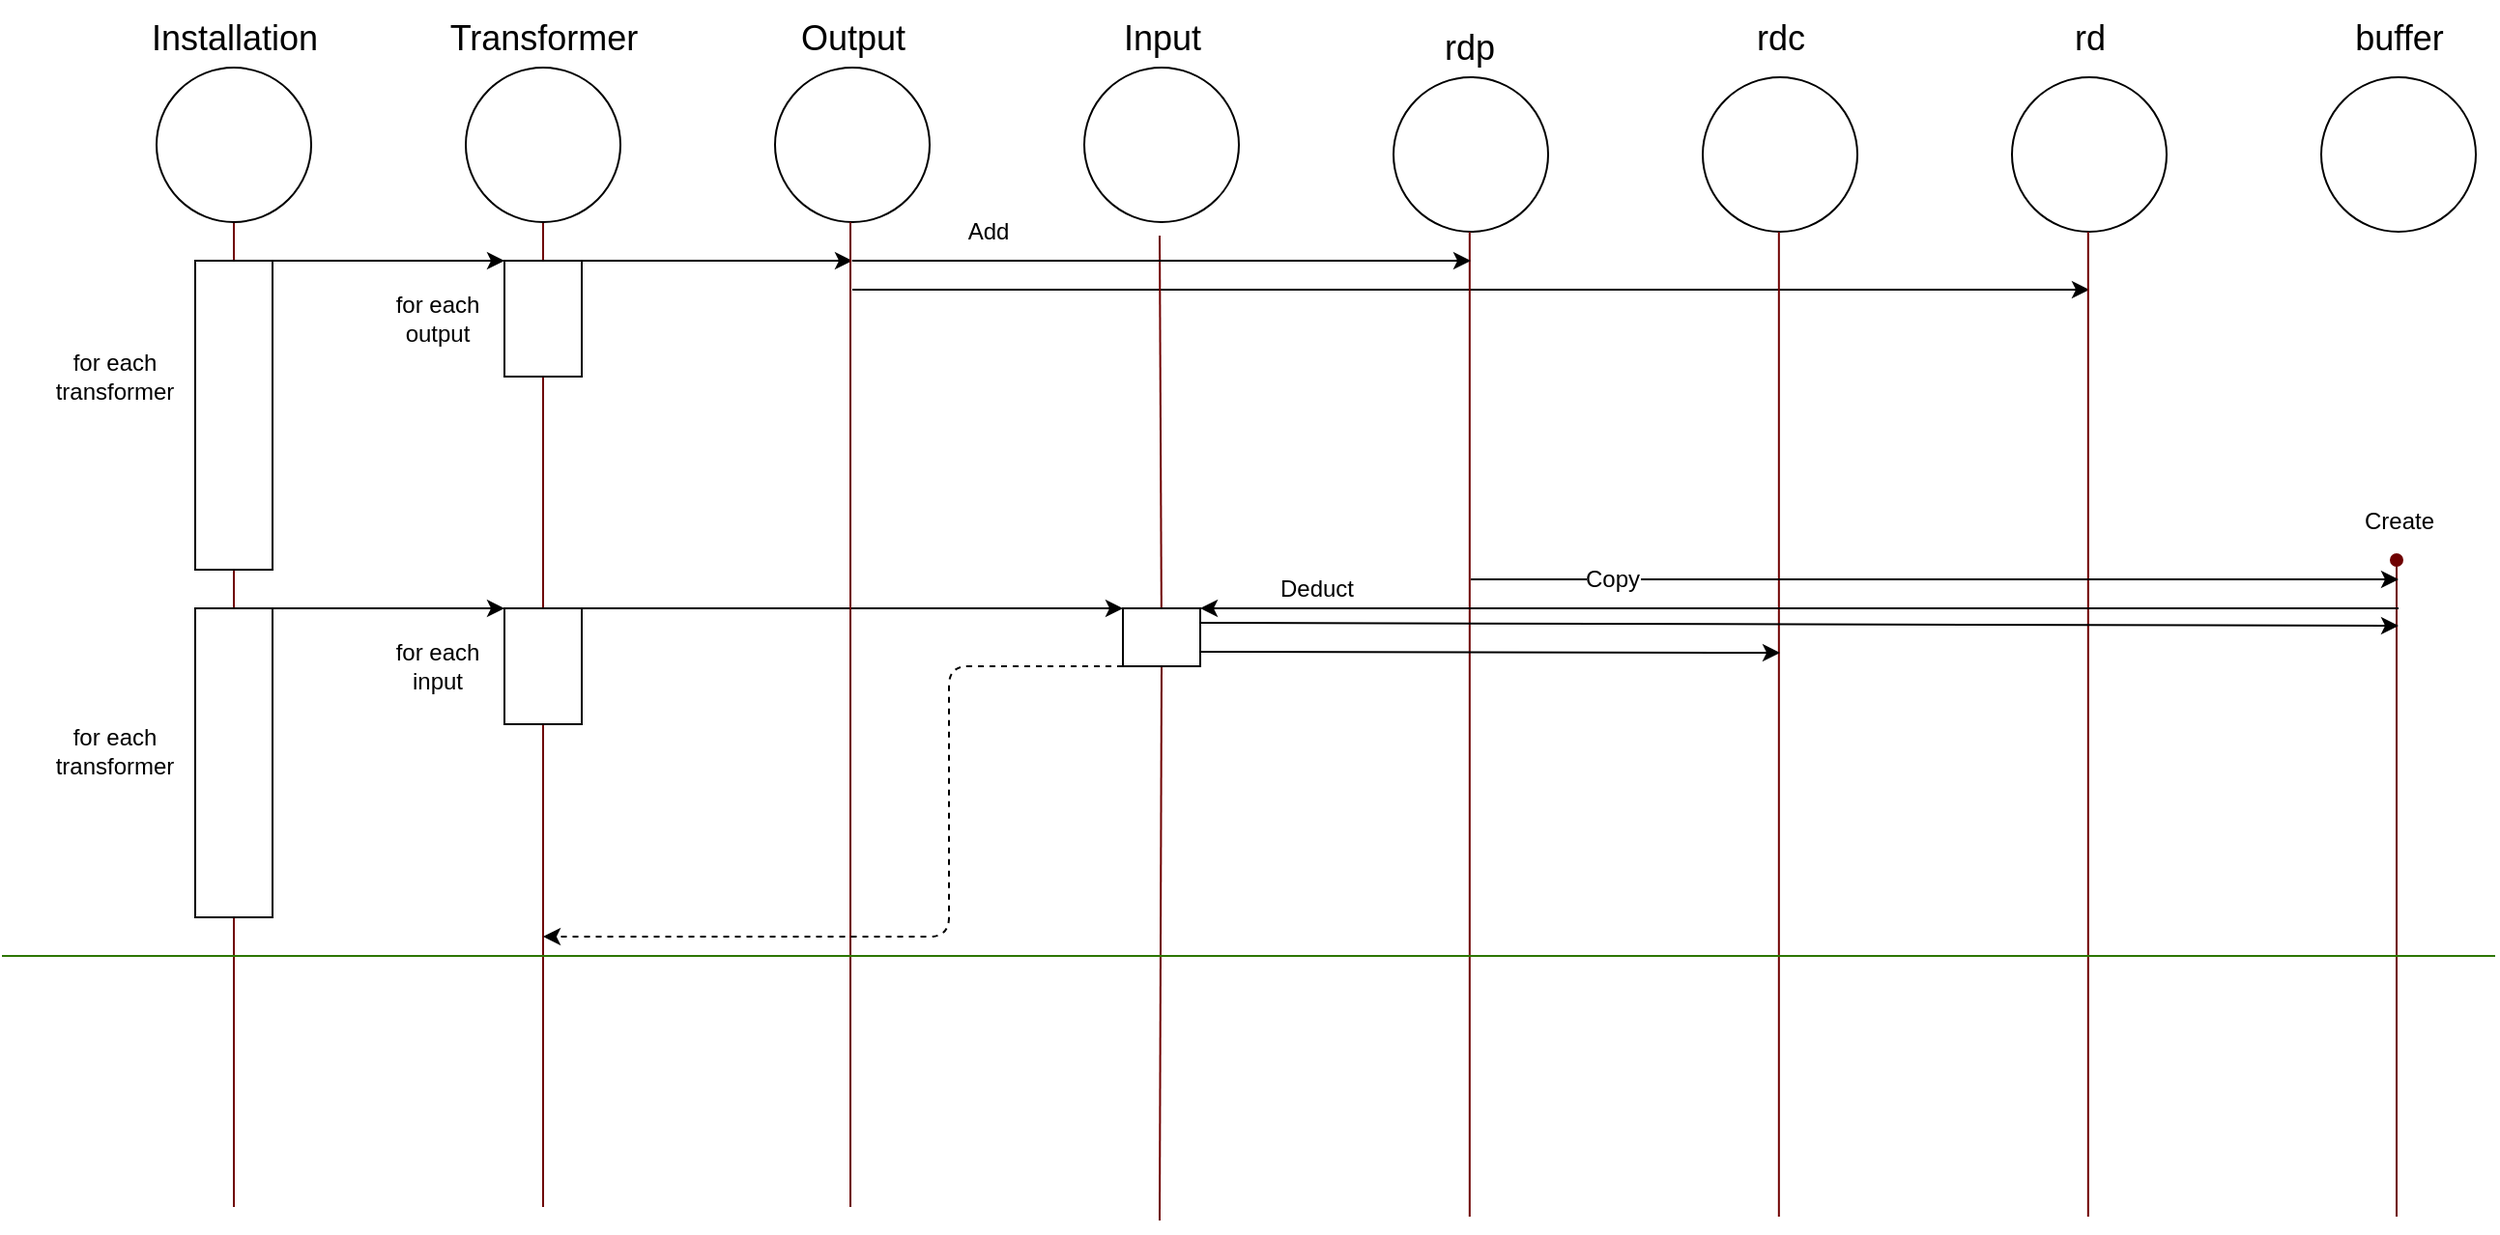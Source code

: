<mxfile>
    <diagram id="XzvL14MpV3o9M-MEGPuH" name="sequence">
        <mxGraphModel dx="1525" dy="1073" grid="1" gridSize="10" guides="1" tooltips="1" connect="1" arrows="1" fold="1" page="1" pageScale="1" pageWidth="827" pageHeight="1169" math="0" shadow="0">
            <root>
                <mxCell id="0"/>
                <mxCell id="1" parent="0"/>
                <mxCell id="95" value="" style="endArrow=none;html=1;strokeWidth=1;entryX=0.5;entryY=1;entryDx=0;entryDy=0;startArrow=none;fillColor=#a20025;strokeColor=#6F0000;" edge="1" parent="1" source="134" target="96">
                    <mxGeometry width="50" height="50" relative="1" as="geometry">
                        <mxPoint x="120" y="650" as="sourcePoint"/>
                        <mxPoint x="120" y="90" as="targetPoint"/>
                    </mxGeometry>
                </mxCell>
                <mxCell id="96" value="" style="ellipse;whiteSpace=wrap;html=1;aspect=fixed;" vertex="1" parent="1">
                    <mxGeometry x="80" y="60" width="80" height="80" as="geometry"/>
                </mxCell>
                <mxCell id="97" value="" style="endArrow=none;html=1;strokeWidth=1;entryX=0.5;entryY=1;entryDx=0;entryDy=0;fillColor=#a20025;strokeColor=#6F0000;" edge="1" parent="1" target="98">
                    <mxGeometry width="50" height="50" relative="1" as="geometry">
                        <mxPoint x="280" y="650" as="sourcePoint"/>
                        <mxPoint x="240" y="90" as="targetPoint"/>
                    </mxGeometry>
                </mxCell>
                <mxCell id="98" value="" style="ellipse;whiteSpace=wrap;html=1;aspect=fixed;" vertex="1" parent="1">
                    <mxGeometry x="240" y="60" width="80" height="80" as="geometry"/>
                </mxCell>
                <mxCell id="99" value="&lt;font style=&quot;font-size: 18px;&quot;&gt;Installation&lt;/font&gt;" style="text;html=1;align=center;verticalAlign=middle;resizable=0;points=[];autosize=1;strokeColor=none;fillColor=none;" vertex="1" parent="1">
                    <mxGeometry x="65" y="25" width="110" height="40" as="geometry"/>
                </mxCell>
                <mxCell id="100" value="&lt;font style=&quot;font-size: 18px;&quot;&gt;Transformer&lt;/font&gt;" style="text;html=1;align=center;verticalAlign=middle;resizable=0;points=[];autosize=1;strokeColor=none;fillColor=none;" vertex="1" parent="1">
                    <mxGeometry x="220" y="25" width="120" height="40" as="geometry"/>
                </mxCell>
                <mxCell id="101" value="" style="rounded=0;whiteSpace=wrap;html=1;fontSize=18;" vertex="1" parent="1">
                    <mxGeometry x="100" y="160" width="40" height="160" as="geometry"/>
                </mxCell>
                <mxCell id="120" style="edgeStyle=none;html=1;fontSize=12;" edge="1" parent="1">
                    <mxGeometry relative="1" as="geometry">
                        <mxPoint x="1080" y="175" as="targetPoint"/>
                        <mxPoint x="440" y="175" as="sourcePoint"/>
                    </mxGeometry>
                </mxCell>
                <mxCell id="154" style="edgeStyle=none;comic=0;jumpStyle=none;html=1;exitX=1;exitY=0;exitDx=0;exitDy=0;shadow=0;strokeColor=default;fontSize=12;startArrow=none;startFill=0;endArrow=classic;endFill=1;sourcePerimeterSpacing=6;" edge="1" parent="1" source="102">
                    <mxGeometry relative="1" as="geometry">
                        <mxPoint x="440" y="160" as="targetPoint"/>
                    </mxGeometry>
                </mxCell>
                <mxCell id="102" value="" style="rounded=0;whiteSpace=wrap;html=1;fontSize=18;" vertex="1" parent="1">
                    <mxGeometry x="260" y="160" width="40" height="60" as="geometry"/>
                </mxCell>
                <mxCell id="103" value="" style="endArrow=classic;html=1;fontSize=18;exitX=1;exitY=0;exitDx=0;exitDy=0;entryX=0;entryY=0;entryDx=0;entryDy=0;" edge="1" parent="1" source="101" target="102">
                    <mxGeometry width="50" height="50" relative="1" as="geometry">
                        <mxPoint x="190" y="250" as="sourcePoint"/>
                        <mxPoint x="240" y="200" as="targetPoint"/>
                    </mxGeometry>
                </mxCell>
                <mxCell id="106" value="" style="ellipse;whiteSpace=wrap;html=1;aspect=fixed;" vertex="1" parent="1">
                    <mxGeometry x="720" y="65" width="80" height="80" as="geometry"/>
                </mxCell>
                <mxCell id="107" value="&lt;font style=&quot;font-size: 18px;&quot;&gt;rdp&lt;/font&gt;" style="text;html=1;align=center;verticalAlign=middle;resizable=0;points=[];autosize=1;strokeColor=none;fillColor=none;" vertex="1" parent="1">
                    <mxGeometry x="734" y="30" width="50" height="40" as="geometry"/>
                </mxCell>
                <mxCell id="108" value="" style="ellipse;whiteSpace=wrap;html=1;aspect=fixed;" vertex="1" parent="1">
                    <mxGeometry x="1040" y="65" width="80" height="80" as="geometry"/>
                </mxCell>
                <mxCell id="109" value="&lt;span style=&quot;font-size: 18px;&quot;&gt;rd&lt;/span&gt;" style="text;html=1;align=center;verticalAlign=middle;resizable=0;points=[];autosize=1;strokeColor=none;fillColor=none;" vertex="1" parent="1">
                    <mxGeometry x="1060" y="25" width="40" height="40" as="geometry"/>
                </mxCell>
                <mxCell id="110" value="&lt;font style=&quot;font-size: 18px;&quot;&gt;rdc&lt;/font&gt;" style="text;html=1;align=center;verticalAlign=middle;resizable=0;points=[];autosize=1;strokeColor=none;fillColor=none;" vertex="1" parent="1">
                    <mxGeometry x="895" y="25" width="50" height="40" as="geometry"/>
                </mxCell>
                <mxCell id="111" value="" style="ellipse;whiteSpace=wrap;html=1;aspect=fixed;" vertex="1" parent="1">
                    <mxGeometry x="880" y="65" width="80" height="80" as="geometry"/>
                </mxCell>
                <mxCell id="112" value="" style="endArrow=none;html=1;strokeWidth=1;entryX=0.5;entryY=1;entryDx=0;entryDy=0;jumpStyle=none;strokeColor=#6F0000;shadow=0;backgroundOutline=0;enumerate=0;comic=0;fillColor=#a20025;" edge="1" parent="1">
                    <mxGeometry width="50" height="50" relative="1" as="geometry">
                        <mxPoint x="759.41" y="655" as="sourcePoint"/>
                        <mxPoint x="759.41" y="145.0" as="targetPoint"/>
                    </mxGeometry>
                </mxCell>
                <mxCell id="113" value="" style="endArrow=none;html=1;strokeWidth=1;entryX=0.5;entryY=1;entryDx=0;entryDy=0;jumpStyle=none;strokeColor=#6F0000;shadow=0;backgroundOutline=0;enumerate=0;comic=0;fillColor=#a20025;" edge="1" parent="1">
                    <mxGeometry width="50" height="50" relative="1" as="geometry">
                        <mxPoint x="919.41" y="655" as="sourcePoint"/>
                        <mxPoint x="919.41" y="145.0" as="targetPoint"/>
                    </mxGeometry>
                </mxCell>
                <mxCell id="114" value="" style="endArrow=none;html=1;strokeWidth=1;entryX=0.5;entryY=1;entryDx=0;entryDy=0;jumpStyle=none;strokeColor=#6F0000;shadow=0;backgroundOutline=0;enumerate=0;comic=0;fillColor=#a20025;" edge="1" parent="1">
                    <mxGeometry width="50" height="50" relative="1" as="geometry">
                        <mxPoint x="1079.41" y="655" as="sourcePoint"/>
                        <mxPoint x="1079.41" y="145.0" as="targetPoint"/>
                    </mxGeometry>
                </mxCell>
                <mxCell id="117" value="for each&lt;br style=&quot;font-size: 12px;&quot;&gt;output" style="text;html=1;align=center;verticalAlign=middle;resizable=0;points=[];autosize=1;strokeColor=none;fillColor=none;fontSize=12;" vertex="1" parent="1">
                    <mxGeometry x="190" y="170" width="70" height="40" as="geometry"/>
                </mxCell>
                <mxCell id="119" value="Add" style="text;html=1;align=center;verticalAlign=middle;resizable=0;points=[];autosize=1;strokeColor=none;fillColor=none;fontSize=12;labelBackgroundColor=default;" vertex="1" parent="1">
                    <mxGeometry x="490" y="130" width="40" height="30" as="geometry"/>
                </mxCell>
                <mxCell id="123" value="" style="ellipse;whiteSpace=wrap;html=1;aspect=fixed;" vertex="1" parent="1">
                    <mxGeometry x="1200" y="65" width="80" height="80" as="geometry"/>
                </mxCell>
                <mxCell id="124" value="&lt;span style=&quot;font-size: 18px;&quot;&gt;buffer&lt;/span&gt;" style="text;html=1;align=center;verticalAlign=middle;resizable=0;points=[];autosize=1;strokeColor=none;fillColor=none;" vertex="1" parent="1">
                    <mxGeometry x="1205" y="25" width="70" height="40" as="geometry"/>
                </mxCell>
                <mxCell id="125" value="" style="endArrow=oval;html=1;strokeWidth=1;sourcePerimeterSpacing=6;startArrow=none;startFill=0;endFill=1;jumpStyle=none;strokeColor=#6F0000;shadow=0;backgroundOutline=0;enumerate=0;comic=0;fillColor=#a20025;" edge="1" parent="1">
                    <mxGeometry width="50" height="50" relative="1" as="geometry">
                        <mxPoint x="1239" y="655" as="sourcePoint"/>
                        <mxPoint x="1239" y="315" as="targetPoint"/>
                    </mxGeometry>
                </mxCell>
                <mxCell id="128" style="edgeStyle=none;html=1;fontSize=12;" edge="1" parent="1">
                    <mxGeometry relative="1" as="geometry">
                        <mxPoint x="1240" y="325" as="targetPoint"/>
                        <mxPoint x="760" y="325" as="sourcePoint"/>
                    </mxGeometry>
                </mxCell>
                <mxCell id="129" value="Copy" style="edgeLabel;html=1;align=center;verticalAlign=middle;resizable=0;points=[];fontSize=12;" vertex="1" connectable="0" parent="128">
                    <mxGeometry x="-0.698" relative="1" as="geometry">
                        <mxPoint as="offset"/>
                    </mxGeometry>
                </mxCell>
                <mxCell id="131" value="Create" style="edgeLabel;html=1;align=center;verticalAlign=middle;resizable=0;points=[];fontSize=12;" vertex="1" connectable="0" parent="1">
                    <mxGeometry x="1239.995" y="295.0" as="geometry"/>
                </mxCell>
                <mxCell id="135" value="" style="endArrow=none;html=1;strokeWidth=1;entryX=0.5;entryY=1;entryDx=0;entryDy=0;fillColor=#a20025;strokeColor=#6F0000;" edge="1" parent="1" target="134">
                    <mxGeometry width="50" height="50" relative="1" as="geometry">
                        <mxPoint x="120" y="650" as="sourcePoint"/>
                        <mxPoint x="120" y="140.0" as="targetPoint"/>
                    </mxGeometry>
                </mxCell>
                <mxCell id="134" value="" style="rounded=0;whiteSpace=wrap;html=1;fontSize=18;" vertex="1" parent="1">
                    <mxGeometry x="100" y="340" width="40" height="160" as="geometry"/>
                </mxCell>
                <mxCell id="136" value="for each&lt;br style=&quot;font-size: 12px;&quot;&gt;transformer" style="edgeLabel;html=1;align=center;verticalAlign=middle;resizable=0;points=[];fontSize=12;labelBackgroundColor=none;" vertex="1" connectable="0" parent="1">
                    <mxGeometry x="49.996" y="420" as="geometry">
                        <mxPoint x="8" y="-6" as="offset"/>
                    </mxGeometry>
                </mxCell>
                <mxCell id="159" style="edgeStyle=none;comic=0;sketch=0;jumpStyle=none;html=1;exitX=1;exitY=0;exitDx=0;exitDy=0;entryX=0;entryY=0;entryDx=0;entryDy=0;shadow=0;strokeColor=default;fontSize=12;startArrow=none;startFill=0;endArrow=classic;endFill=1;sourcePerimeterSpacing=6;" edge="1" parent="1" source="137" target="156">
                    <mxGeometry relative="1" as="geometry"/>
                </mxCell>
                <mxCell id="137" value="" style="rounded=0;whiteSpace=wrap;html=1;fontSize=18;" vertex="1" parent="1">
                    <mxGeometry x="260" y="340" width="40" height="60" as="geometry"/>
                </mxCell>
                <mxCell id="139" value="" style="endArrow=classic;html=1;fontSize=18;exitX=1;exitY=0;exitDx=0;exitDy=0;entryX=0;entryY=0;entryDx=0;entryDy=0;" edge="1" parent="1">
                    <mxGeometry width="50" height="50" relative="1" as="geometry">
                        <mxPoint x="140" y="340" as="sourcePoint"/>
                        <mxPoint x="260" y="340" as="targetPoint"/>
                    </mxGeometry>
                </mxCell>
                <mxCell id="141" value="for each&lt;br style=&quot;font-size: 12px;&quot;&gt;input" style="text;html=1;align=center;verticalAlign=middle;resizable=0;points=[];autosize=1;strokeColor=none;fillColor=none;fontSize=12;" vertex="1" parent="1">
                    <mxGeometry x="190" y="350" width="70" height="40" as="geometry"/>
                </mxCell>
                <mxCell id="142" style="edgeStyle=none;html=1;fontSize=12;entryX=1;entryY=0;entryDx=0;entryDy=0;" edge="1" parent="1" target="156">
                    <mxGeometry relative="1" as="geometry">
                        <mxPoint x="680" y="340" as="targetPoint"/>
                        <mxPoint x="1240" y="340" as="sourcePoint"/>
                    </mxGeometry>
                </mxCell>
                <mxCell id="143" value="Deduct" style="edgeLabel;html=1;align=center;verticalAlign=middle;resizable=0;points=[];fontSize=12;" vertex="1" connectable="0" parent="142">
                    <mxGeometry x="-0.698" relative="1" as="geometry">
                        <mxPoint x="-467" y="-10" as="offset"/>
                    </mxGeometry>
                </mxCell>
                <mxCell id="144" value="" style="ellipse;whiteSpace=wrap;html=1;aspect=fixed;" vertex="1" parent="1">
                    <mxGeometry x="400" y="60" width="80" height="80" as="geometry"/>
                </mxCell>
                <mxCell id="145" value="" style="ellipse;whiteSpace=wrap;html=1;aspect=fixed;" vertex="1" parent="1">
                    <mxGeometry x="560" y="60" width="80" height="80" as="geometry"/>
                </mxCell>
                <mxCell id="146" value="&lt;font style=&quot;font-size: 18px;&quot;&gt;Input&lt;/font&gt;" style="text;html=1;align=center;verticalAlign=middle;resizable=0;points=[];autosize=1;strokeColor=none;fillColor=none;" vertex="1" parent="1">
                    <mxGeometry x="570" y="25" width="60" height="40" as="geometry"/>
                </mxCell>
                <mxCell id="147" value="&lt;font style=&quot;font-size: 18px;&quot;&gt;Output&lt;/font&gt;" style="text;html=1;align=center;verticalAlign=middle;resizable=0;points=[];autosize=1;strokeColor=none;fillColor=none;" vertex="1" parent="1">
                    <mxGeometry x="400" y="25" width="80" height="40" as="geometry"/>
                </mxCell>
                <mxCell id="148" value="" style="endArrow=none;html=1;strokeWidth=1;entryX=0.5;entryY=1;entryDx=0;entryDy=0;fillColor=#a20025;strokeColor=#6F0000;" edge="1" parent="1">
                    <mxGeometry width="50" height="50" relative="1" as="geometry">
                        <mxPoint x="439" y="650" as="sourcePoint"/>
                        <mxPoint x="439" y="140" as="targetPoint"/>
                    </mxGeometry>
                </mxCell>
                <mxCell id="149" value="" style="endArrow=none;html=1;strokeWidth=1;entryX=0.5;entryY=1;entryDx=0;entryDy=0;startArrow=none;fillColor=#a20025;strokeColor=#6F0000;" edge="1" parent="1" source="156">
                    <mxGeometry width="50" height="50" relative="1" as="geometry">
                        <mxPoint x="599" y="657" as="sourcePoint"/>
                        <mxPoint x="599" y="147" as="targetPoint"/>
                    </mxGeometry>
                </mxCell>
                <mxCell id="150" style="edgeStyle=none;html=1;fontSize=12;" edge="1" parent="1">
                    <mxGeometry relative="1" as="geometry">
                        <mxPoint x="760" y="160" as="targetPoint"/>
                        <mxPoint x="440" y="160" as="sourcePoint"/>
                    </mxGeometry>
                </mxCell>
                <mxCell id="157" value="" style="endArrow=none;html=1;strokeWidth=1;entryX=0.5;entryY=1;entryDx=0;entryDy=0;fillColor=#a20025;strokeColor=#6F0000;" edge="1" parent="1" target="156">
                    <mxGeometry width="50" height="50" relative="1" as="geometry">
                        <mxPoint x="599" y="657" as="sourcePoint"/>
                        <mxPoint x="599" y="147" as="targetPoint"/>
                    </mxGeometry>
                </mxCell>
                <mxCell id="158" style="edgeStyle=none;comic=0;sketch=0;jumpStyle=none;html=1;shadow=0;strokeColor=default;fontSize=12;startArrow=none;startFill=0;endArrow=classic;endFill=1;sourcePerimeterSpacing=6;exitX=1;exitY=0.25;exitDx=0;exitDy=0;" edge="1" parent="1" source="156">
                    <mxGeometry relative="1" as="geometry">
                        <mxPoint x="1240" y="349" as="targetPoint"/>
                        <mxPoint x="630" y="349" as="sourcePoint"/>
                    </mxGeometry>
                </mxCell>
                <mxCell id="160" style="edgeStyle=elbowEdgeStyle;comic=0;sketch=0;jumpStyle=none;html=1;exitX=0;exitY=1;exitDx=0;exitDy=0;shadow=0;strokeColor=default;fontSize=12;startArrow=none;startFill=0;endArrow=classic;endFill=1;sourcePerimeterSpacing=6;dashed=1;" edge="1" parent="1" source="156">
                    <mxGeometry relative="1" as="geometry">
                        <mxPoint x="280" y="510" as="targetPoint"/>
                        <Array as="points">
                            <mxPoint x="490" y="500"/>
                            <mxPoint x="520" y="440"/>
                        </Array>
                    </mxGeometry>
                </mxCell>
                <mxCell id="156" value="" style="rounded=0;whiteSpace=wrap;html=1;fontSize=18;" vertex="1" parent="1">
                    <mxGeometry x="580" y="340" width="40" height="30" as="geometry"/>
                </mxCell>
                <mxCell id="162" value="for each&lt;br style=&quot;font-size: 12px;&quot;&gt;transformer" style="edgeLabel;html=1;align=center;verticalAlign=middle;resizable=0;points=[];fontSize=12;labelBackgroundColor=none;" vertex="1" connectable="0" parent="1">
                    <mxGeometry x="79.996" y="440" as="geometry">
                        <mxPoint x="-22" y="-220" as="offset"/>
                    </mxGeometry>
                </mxCell>
                <mxCell id="163" value="" style="endArrow=none;html=1;strokeWidth=1;fillColor=#60a917;strokeColor=#2D7600;" edge="1" parent="1">
                    <mxGeometry width="50" height="50" relative="1" as="geometry">
                        <mxPoint y="520" as="sourcePoint"/>
                        <mxPoint x="1290" y="520" as="targetPoint"/>
                    </mxGeometry>
                </mxCell>
                <mxCell id="164" style="edgeStyle=none;comic=0;sketch=0;jumpStyle=none;html=1;shadow=0;strokeColor=default;fontSize=12;startArrow=none;startFill=0;endArrow=classic;endFill=1;sourcePerimeterSpacing=6;exitX=1;exitY=0.75;exitDx=0;exitDy=0;rounded=0;" edge="1" parent="1" source="156">
                    <mxGeometry relative="1" as="geometry">
                        <mxPoint x="920" y="363" as="targetPoint"/>
                        <mxPoint x="640" y="359" as="sourcePoint"/>
                    </mxGeometry>
                </mxCell>
            </root>
        </mxGraphModel>
    </diagram>
</mxfile>